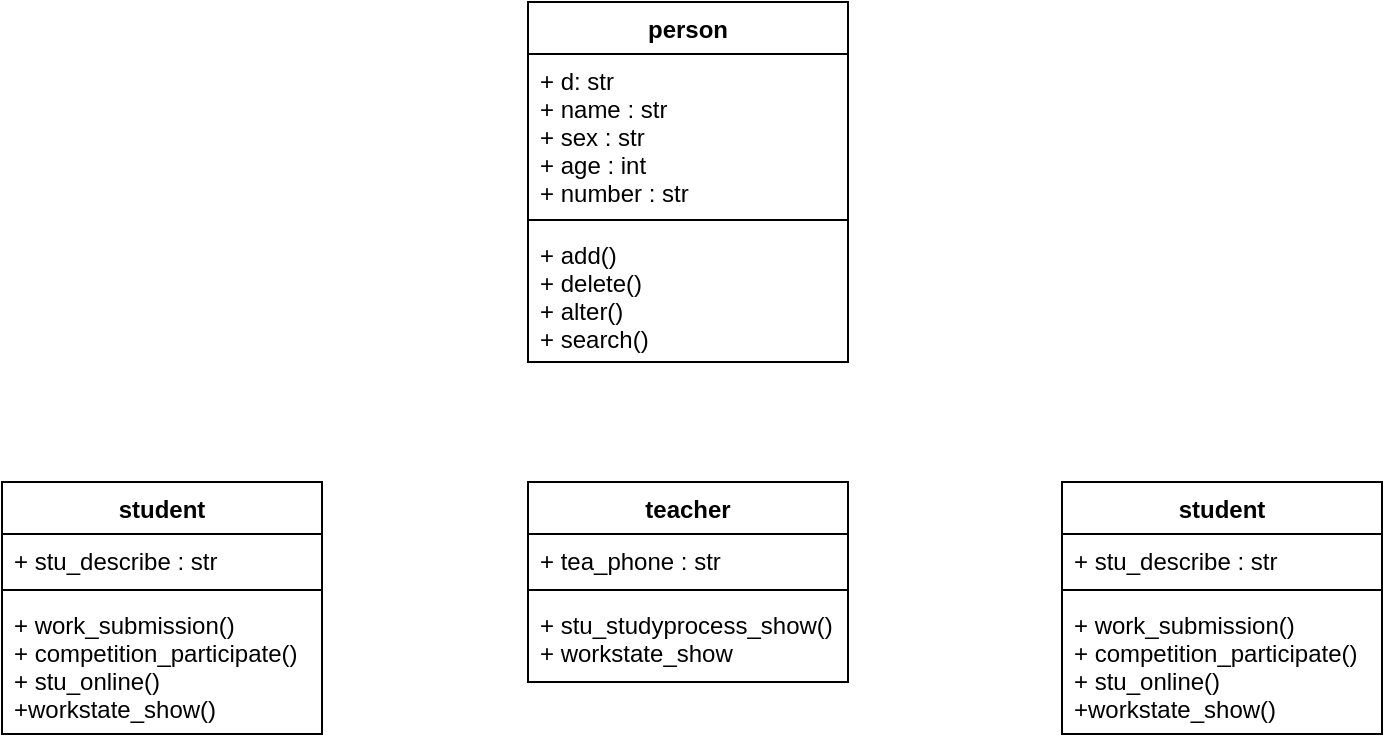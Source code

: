 <mxfile type="github" version="12.2.0" pages="1">
  <diagram id="kNJaRSYR2laIv3SLOteu" name="Page-1">
    <mxGraphModel grid="1" dx="1024" dy="562" gridSize="10" guides="1" tooltips="1" connect="1" arrows="1" fold="1" page="1" pageScale="1" pageWidth="827" pageHeight="1169" background="none" math="0" shadow="0">
      <root>
        <mxCell id="0"/>
        <mxCell id="1" parent="0"/>
        <mxCell id="h46t7ZVLvmUZL9ephCK2-1" value="student" parent="1" style="swimlane;fontStyle=1;align=center;verticalAlign=top;childLayout=stackLayout;horizontal=1;startSize=26;horizontalStack=0;resizeParent=1;resizeParentMax=0;resizeLast=0;collapsible=1;marginBottom=0;" vertex="1">
          <mxGeometry as="geometry" y="250" x="70" height="126" width="160"/>
        </mxCell>
        <mxCell id="h46t7ZVLvmUZL9ephCK2-2" value="+ stu_describe : str&#xa;" parent="h46t7ZVLvmUZL9ephCK2-1" style="text;strokeColor=none;fillColor=none;align=left;verticalAlign=top;spacingLeft=4;spacingRight=4;overflow=hidden;rotatable=0;points=[[0,0.5],[1,0.5]];portConstraint=eastwest;" vertex="1">
          <mxGeometry as="geometry" y="26" height="24" width="160"/>
        </mxCell>
        <mxCell id="h46t7ZVLvmUZL9ephCK2-3" value="" parent="h46t7ZVLvmUZL9ephCK2-1" style="line;strokeWidth=1;fillColor=none;align=left;verticalAlign=middle;spacingTop=-1;spacingLeft=3;spacingRight=3;rotatable=0;labelPosition=right;points=[];portConstraint=eastwest;" vertex="1">
          <mxGeometry as="geometry" y="50" height="8" width="160"/>
        </mxCell>
        <mxCell id="h46t7ZVLvmUZL9ephCK2-4" value="+ work_submission()&#xa;+ competition_participate()&#xa;+ stu_online()&#xa;+workstate_show()" parent="h46t7ZVLvmUZL9ephCK2-1" style="text;strokeColor=none;fillColor=none;align=left;verticalAlign=top;spacingLeft=4;spacingRight=4;overflow=hidden;rotatable=0;points=[[0,0.5],[1,0.5]];portConstraint=eastwest;" vertex="1">
          <mxGeometry as="geometry" y="58" height="68" width="160"/>
        </mxCell>
        <mxCell id="h46t7ZVLvmUZL9ephCK2-13" value="teacher" parent="1" style="swimlane;fontStyle=1;align=center;verticalAlign=top;childLayout=stackLayout;horizontal=1;startSize=26;horizontalStack=0;resizeParent=1;resizeParentMax=0;resizeLast=0;collapsible=1;marginBottom=0;" vertex="1">
          <mxGeometry as="geometry" y="250" x="333" height="100" width="160"/>
        </mxCell>
        <mxCell id="h46t7ZVLvmUZL9ephCK2-14" value="+ tea_phone : str&#xa;" parent="h46t7ZVLvmUZL9ephCK2-13" style="text;strokeColor=none;fillColor=none;align=left;verticalAlign=top;spacingLeft=4;spacingRight=4;overflow=hidden;rotatable=0;points=[[0,0.5],[1,0.5]];portConstraint=eastwest;" vertex="1">
          <mxGeometry as="geometry" y="26" height="24" width="160"/>
        </mxCell>
        <mxCell id="h46t7ZVLvmUZL9ephCK2-15" value="" parent="h46t7ZVLvmUZL9ephCK2-13" style="line;strokeWidth=1;fillColor=none;align=left;verticalAlign=middle;spacingTop=-1;spacingLeft=3;spacingRight=3;rotatable=0;labelPosition=right;points=[];portConstraint=eastwest;" vertex="1">
          <mxGeometry as="geometry" y="50" height="8" width="160"/>
        </mxCell>
        <mxCell id="h46t7ZVLvmUZL9ephCK2-16" value="+ stu_studyprocess_show()&#xa;+ workstate_show" parent="h46t7ZVLvmUZL9ephCK2-13" style="text;strokeColor=none;fillColor=none;align=left;verticalAlign=top;spacingLeft=4;spacingRight=4;overflow=hidden;rotatable=0;points=[[0,0.5],[1,0.5]];portConstraint=eastwest;" vertex="1">
          <mxGeometry as="geometry" y="58" height="42" width="160"/>
        </mxCell>
        <mxCell id="h46t7ZVLvmUZL9ephCK2-17" value="person" parent="1" style="swimlane;fontStyle=1;align=center;verticalAlign=top;childLayout=stackLayout;horizontal=1;startSize=26;horizontalStack=0;resizeParent=1;resizeParentMax=0;resizeLast=0;collapsible=1;marginBottom=0;" vertex="1">
          <mxGeometry as="geometry" y="10" x="333" height="180" width="160"/>
        </mxCell>
        <mxCell id="h46t7ZVLvmUZL9ephCK2-18" value="+ d: str&#xa;+ name : str&#xa;+ sex : str&#xa;+ age : int&#xa;+ number : str&#xa;" parent="h46t7ZVLvmUZL9ephCK2-17" style="text;strokeColor=none;fillColor=none;align=left;verticalAlign=top;spacingLeft=4;spacingRight=4;overflow=hidden;rotatable=0;points=[[0,0.5],[1,0.5]];portConstraint=eastwest;" vertex="1">
          <mxGeometry as="geometry" y="26" height="79" width="160"/>
        </mxCell>
        <mxCell id="h46t7ZVLvmUZL9ephCK2-19" value="" parent="h46t7ZVLvmUZL9ephCK2-17" style="line;strokeWidth=1;fillColor=none;align=left;verticalAlign=middle;spacingTop=-1;spacingLeft=3;spacingRight=3;rotatable=0;labelPosition=right;points=[];portConstraint=eastwest;" vertex="1">
          <mxGeometry as="geometry" y="105" height="8" width="160"/>
        </mxCell>
        <mxCell id="h46t7ZVLvmUZL9ephCK2-20" value="+ add()&#xa;+ delete()&#xa;+ alter()&#xa;+ search()" parent="h46t7ZVLvmUZL9ephCK2-17" style="text;strokeColor=none;fillColor=none;align=left;verticalAlign=top;spacingLeft=4;spacingRight=4;overflow=hidden;rotatable=0;points=[[0,0.5],[1,0.5]];portConstraint=eastwest;" vertex="1">
          <mxGeometry as="geometry" y="113" height="67" width="160"/>
        </mxCell>
        <mxCell id="sRSMocwNlfBlnJbOxF7g-1" value="student" parent="1" style="swimlane;fontStyle=1;align=center;verticalAlign=top;childLayout=stackLayout;horizontal=1;startSize=26;horizontalStack=0;resizeParent=1;resizeParentMax=0;resizeLast=0;collapsible=1;marginBottom=0;" vertex="1">
          <mxGeometry as="geometry" y="250" x="600" height="126" width="160"/>
        </mxCell>
        <mxCell id="sRSMocwNlfBlnJbOxF7g-2" value="+ stu_describe : str&#xa;" parent="sRSMocwNlfBlnJbOxF7g-1" style="text;strokeColor=none;fillColor=none;align=left;verticalAlign=top;spacingLeft=4;spacingRight=4;overflow=hidden;rotatable=0;points=[[0,0.5],[1,0.5]];portConstraint=eastwest;" vertex="1">
          <mxGeometry as="geometry" y="26" height="24" width="160"/>
        </mxCell>
        <mxCell id="sRSMocwNlfBlnJbOxF7g-3" value="" parent="sRSMocwNlfBlnJbOxF7g-1" style="line;strokeWidth=1;fillColor=none;align=left;verticalAlign=middle;spacingTop=-1;spacingLeft=3;spacingRight=3;rotatable=0;labelPosition=right;points=[];portConstraint=eastwest;" vertex="1">
          <mxGeometry as="geometry" y="50" height="8" width="160"/>
        </mxCell>
        <mxCell id="sRSMocwNlfBlnJbOxF7g-4" value="+ work_submission()&#xa;+ competition_participate()&#xa;+ stu_online()&#xa;+workstate_show()" parent="sRSMocwNlfBlnJbOxF7g-1" style="text;strokeColor=none;fillColor=none;align=left;verticalAlign=top;spacingLeft=4;spacingRight=4;overflow=hidden;rotatable=0;points=[[0,0.5],[1,0.5]];portConstraint=eastwest;" vertex="1">
          <mxGeometry as="geometry" y="58" height="68" width="160"/>
        </mxCell>
      </root>
    </mxGraphModel>
  </diagram>
</mxfile>
